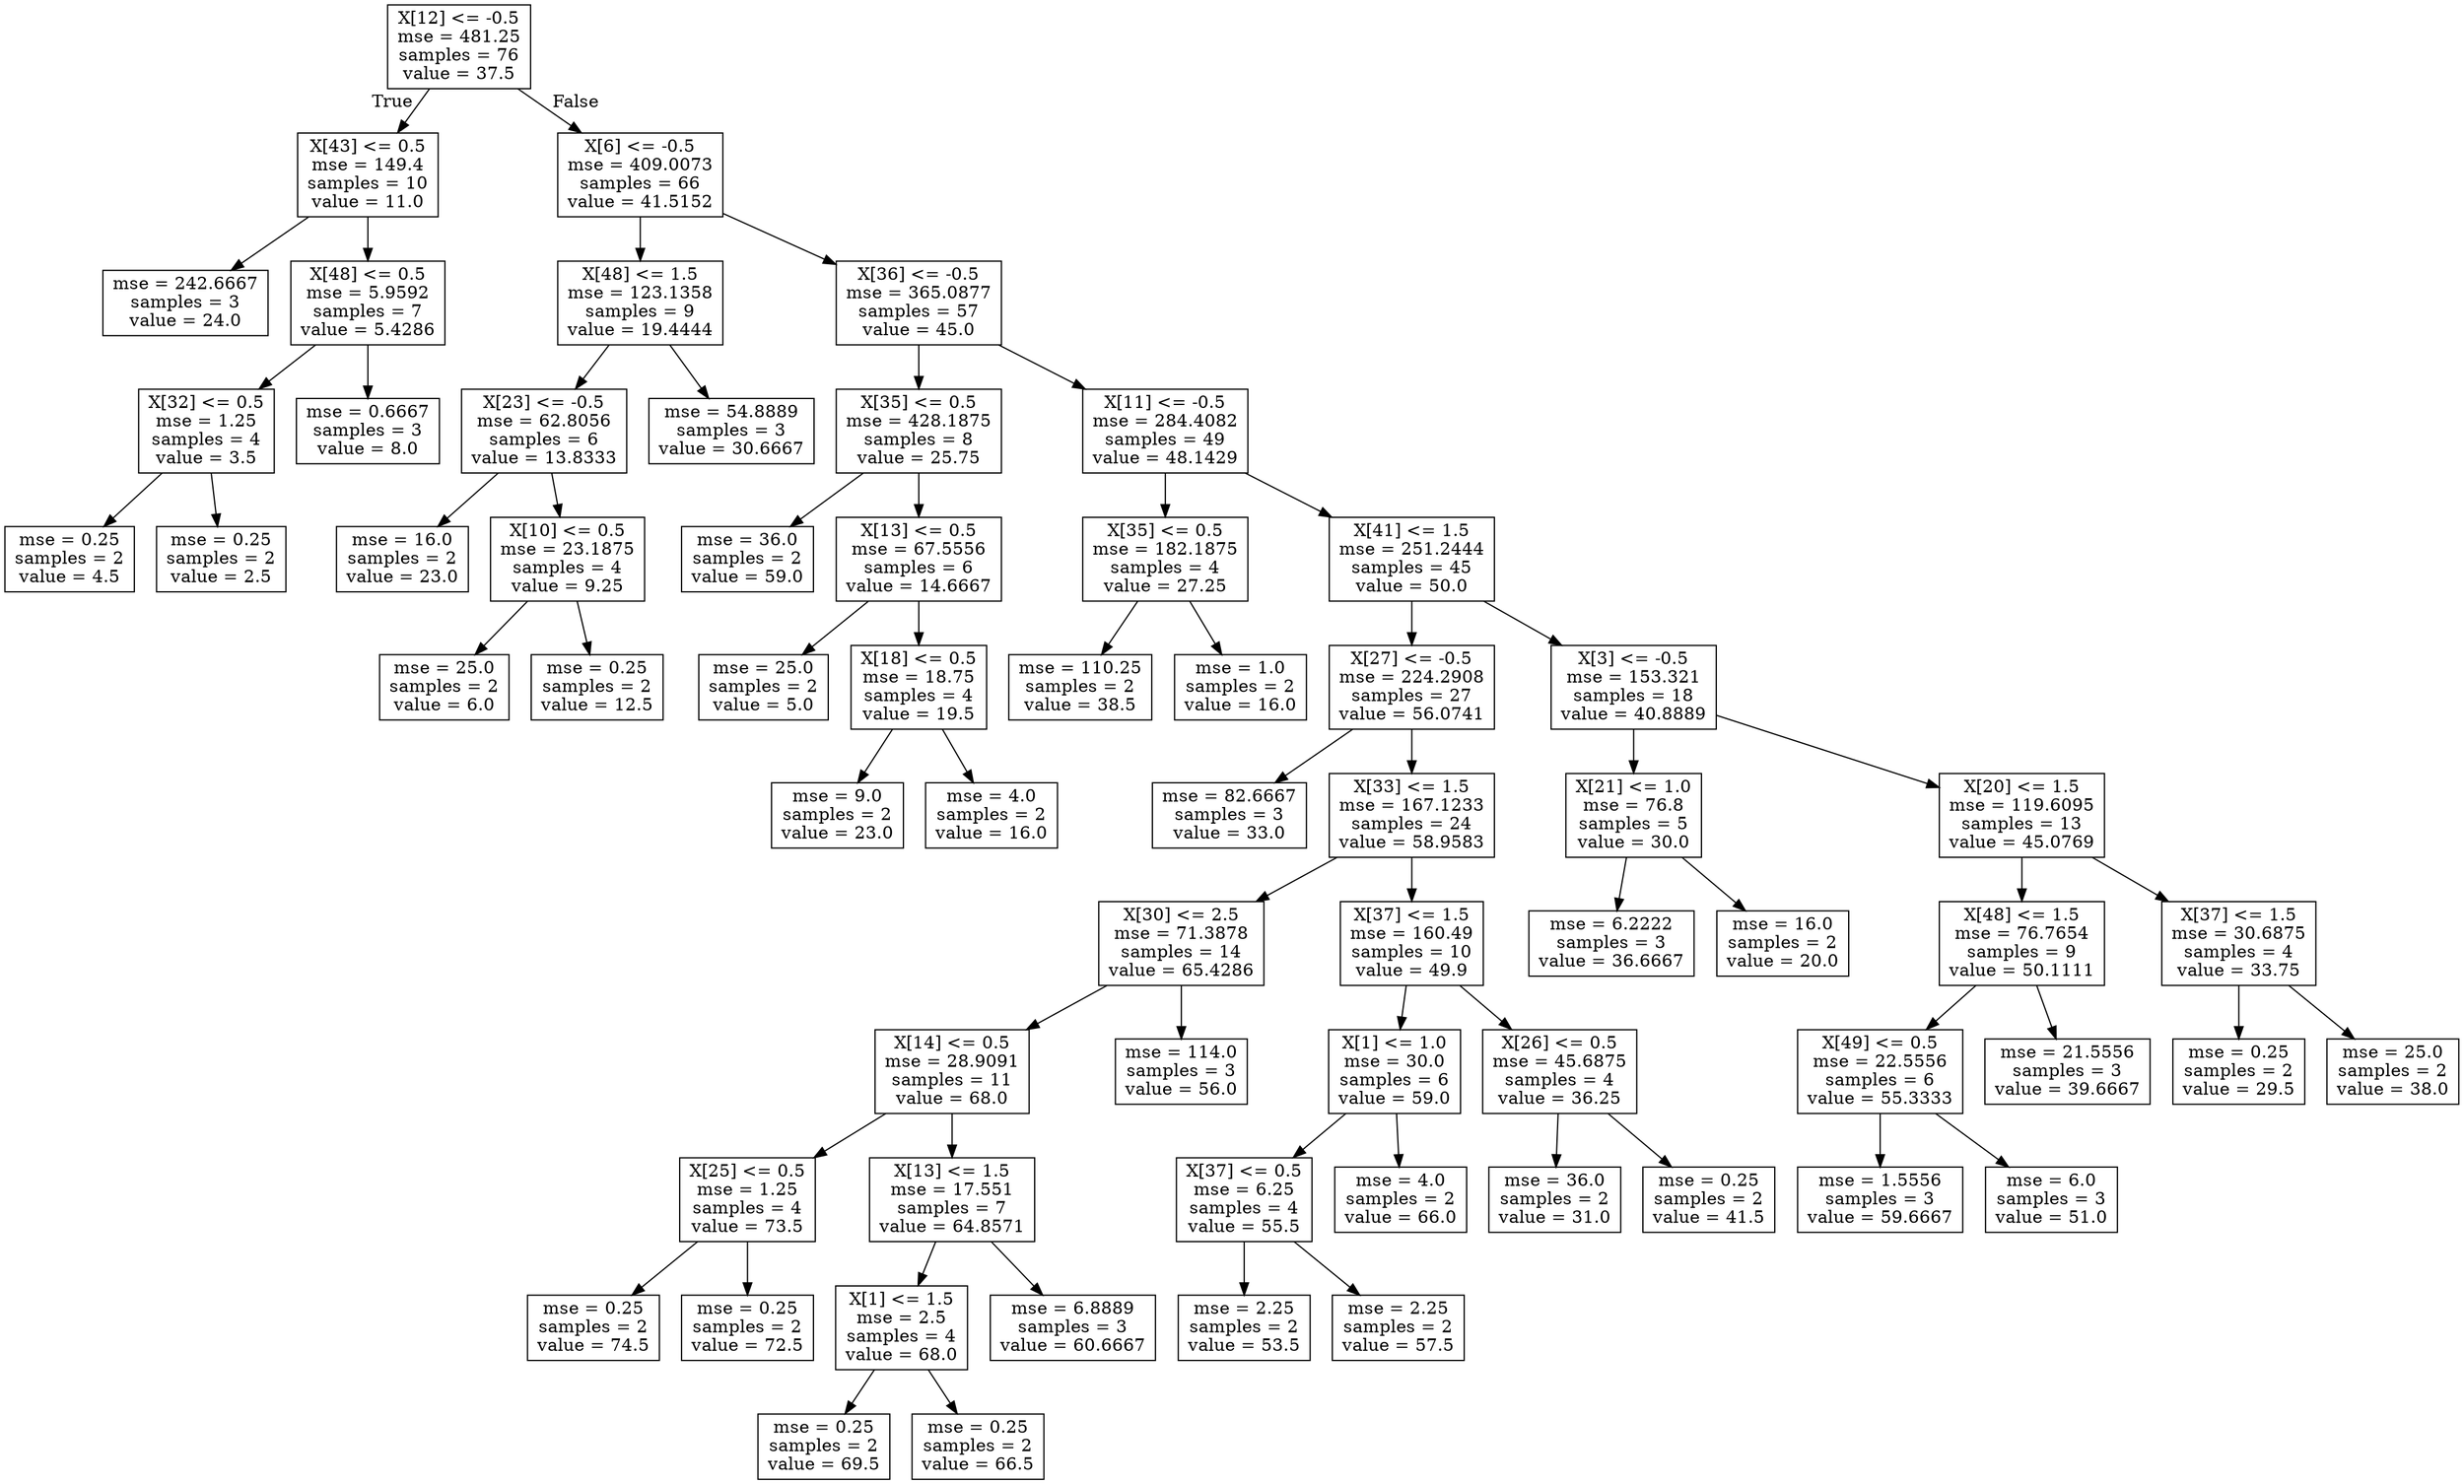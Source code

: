 digraph Tree {
node [shape=box] ;
0 [label="X[12] <= -0.5\nmse = 481.25\nsamples = 76\nvalue = 37.5"] ;
1 [label="X[43] <= 0.5\nmse = 149.4\nsamples = 10\nvalue = 11.0"] ;
0 -> 1 [labeldistance=2.5, labelangle=45, headlabel="True"] ;
2 [label="mse = 242.6667\nsamples = 3\nvalue = 24.0"] ;
1 -> 2 ;
3 [label="X[48] <= 0.5\nmse = 5.9592\nsamples = 7\nvalue = 5.4286"] ;
1 -> 3 ;
4 [label="X[32] <= 0.5\nmse = 1.25\nsamples = 4\nvalue = 3.5"] ;
3 -> 4 ;
5 [label="mse = 0.25\nsamples = 2\nvalue = 4.5"] ;
4 -> 5 ;
6 [label="mse = 0.25\nsamples = 2\nvalue = 2.5"] ;
4 -> 6 ;
7 [label="mse = 0.6667\nsamples = 3\nvalue = 8.0"] ;
3 -> 7 ;
8 [label="X[6] <= -0.5\nmse = 409.0073\nsamples = 66\nvalue = 41.5152"] ;
0 -> 8 [labeldistance=2.5, labelangle=-45, headlabel="False"] ;
9 [label="X[48] <= 1.5\nmse = 123.1358\nsamples = 9\nvalue = 19.4444"] ;
8 -> 9 ;
10 [label="X[23] <= -0.5\nmse = 62.8056\nsamples = 6\nvalue = 13.8333"] ;
9 -> 10 ;
11 [label="mse = 16.0\nsamples = 2\nvalue = 23.0"] ;
10 -> 11 ;
12 [label="X[10] <= 0.5\nmse = 23.1875\nsamples = 4\nvalue = 9.25"] ;
10 -> 12 ;
13 [label="mse = 25.0\nsamples = 2\nvalue = 6.0"] ;
12 -> 13 ;
14 [label="mse = 0.25\nsamples = 2\nvalue = 12.5"] ;
12 -> 14 ;
15 [label="mse = 54.8889\nsamples = 3\nvalue = 30.6667"] ;
9 -> 15 ;
16 [label="X[36] <= -0.5\nmse = 365.0877\nsamples = 57\nvalue = 45.0"] ;
8 -> 16 ;
17 [label="X[35] <= 0.5\nmse = 428.1875\nsamples = 8\nvalue = 25.75"] ;
16 -> 17 ;
18 [label="mse = 36.0\nsamples = 2\nvalue = 59.0"] ;
17 -> 18 ;
19 [label="X[13] <= 0.5\nmse = 67.5556\nsamples = 6\nvalue = 14.6667"] ;
17 -> 19 ;
20 [label="mse = 25.0\nsamples = 2\nvalue = 5.0"] ;
19 -> 20 ;
21 [label="X[18] <= 0.5\nmse = 18.75\nsamples = 4\nvalue = 19.5"] ;
19 -> 21 ;
22 [label="mse = 9.0\nsamples = 2\nvalue = 23.0"] ;
21 -> 22 ;
23 [label="mse = 4.0\nsamples = 2\nvalue = 16.0"] ;
21 -> 23 ;
24 [label="X[11] <= -0.5\nmse = 284.4082\nsamples = 49\nvalue = 48.1429"] ;
16 -> 24 ;
25 [label="X[35] <= 0.5\nmse = 182.1875\nsamples = 4\nvalue = 27.25"] ;
24 -> 25 ;
26 [label="mse = 110.25\nsamples = 2\nvalue = 38.5"] ;
25 -> 26 ;
27 [label="mse = 1.0\nsamples = 2\nvalue = 16.0"] ;
25 -> 27 ;
28 [label="X[41] <= 1.5\nmse = 251.2444\nsamples = 45\nvalue = 50.0"] ;
24 -> 28 ;
29 [label="X[27] <= -0.5\nmse = 224.2908\nsamples = 27\nvalue = 56.0741"] ;
28 -> 29 ;
30 [label="mse = 82.6667\nsamples = 3\nvalue = 33.0"] ;
29 -> 30 ;
31 [label="X[33] <= 1.5\nmse = 167.1233\nsamples = 24\nvalue = 58.9583"] ;
29 -> 31 ;
32 [label="X[30] <= 2.5\nmse = 71.3878\nsamples = 14\nvalue = 65.4286"] ;
31 -> 32 ;
33 [label="X[14] <= 0.5\nmse = 28.9091\nsamples = 11\nvalue = 68.0"] ;
32 -> 33 ;
34 [label="X[25] <= 0.5\nmse = 1.25\nsamples = 4\nvalue = 73.5"] ;
33 -> 34 ;
35 [label="mse = 0.25\nsamples = 2\nvalue = 74.5"] ;
34 -> 35 ;
36 [label="mse = 0.25\nsamples = 2\nvalue = 72.5"] ;
34 -> 36 ;
37 [label="X[13] <= 1.5\nmse = 17.551\nsamples = 7\nvalue = 64.8571"] ;
33 -> 37 ;
38 [label="X[1] <= 1.5\nmse = 2.5\nsamples = 4\nvalue = 68.0"] ;
37 -> 38 ;
39 [label="mse = 0.25\nsamples = 2\nvalue = 69.5"] ;
38 -> 39 ;
40 [label="mse = 0.25\nsamples = 2\nvalue = 66.5"] ;
38 -> 40 ;
41 [label="mse = 6.8889\nsamples = 3\nvalue = 60.6667"] ;
37 -> 41 ;
42 [label="mse = 114.0\nsamples = 3\nvalue = 56.0"] ;
32 -> 42 ;
43 [label="X[37] <= 1.5\nmse = 160.49\nsamples = 10\nvalue = 49.9"] ;
31 -> 43 ;
44 [label="X[1] <= 1.0\nmse = 30.0\nsamples = 6\nvalue = 59.0"] ;
43 -> 44 ;
45 [label="X[37] <= 0.5\nmse = 6.25\nsamples = 4\nvalue = 55.5"] ;
44 -> 45 ;
46 [label="mse = 2.25\nsamples = 2\nvalue = 53.5"] ;
45 -> 46 ;
47 [label="mse = 2.25\nsamples = 2\nvalue = 57.5"] ;
45 -> 47 ;
48 [label="mse = 4.0\nsamples = 2\nvalue = 66.0"] ;
44 -> 48 ;
49 [label="X[26] <= 0.5\nmse = 45.6875\nsamples = 4\nvalue = 36.25"] ;
43 -> 49 ;
50 [label="mse = 36.0\nsamples = 2\nvalue = 31.0"] ;
49 -> 50 ;
51 [label="mse = 0.25\nsamples = 2\nvalue = 41.5"] ;
49 -> 51 ;
52 [label="X[3] <= -0.5\nmse = 153.321\nsamples = 18\nvalue = 40.8889"] ;
28 -> 52 ;
53 [label="X[21] <= 1.0\nmse = 76.8\nsamples = 5\nvalue = 30.0"] ;
52 -> 53 ;
54 [label="mse = 6.2222\nsamples = 3\nvalue = 36.6667"] ;
53 -> 54 ;
55 [label="mse = 16.0\nsamples = 2\nvalue = 20.0"] ;
53 -> 55 ;
56 [label="X[20] <= 1.5\nmse = 119.6095\nsamples = 13\nvalue = 45.0769"] ;
52 -> 56 ;
57 [label="X[48] <= 1.5\nmse = 76.7654\nsamples = 9\nvalue = 50.1111"] ;
56 -> 57 ;
58 [label="X[49] <= 0.5\nmse = 22.5556\nsamples = 6\nvalue = 55.3333"] ;
57 -> 58 ;
59 [label="mse = 1.5556\nsamples = 3\nvalue = 59.6667"] ;
58 -> 59 ;
60 [label="mse = 6.0\nsamples = 3\nvalue = 51.0"] ;
58 -> 60 ;
61 [label="mse = 21.5556\nsamples = 3\nvalue = 39.6667"] ;
57 -> 61 ;
62 [label="X[37] <= 1.5\nmse = 30.6875\nsamples = 4\nvalue = 33.75"] ;
56 -> 62 ;
63 [label="mse = 0.25\nsamples = 2\nvalue = 29.5"] ;
62 -> 63 ;
64 [label="mse = 25.0\nsamples = 2\nvalue = 38.0"] ;
62 -> 64 ;
}